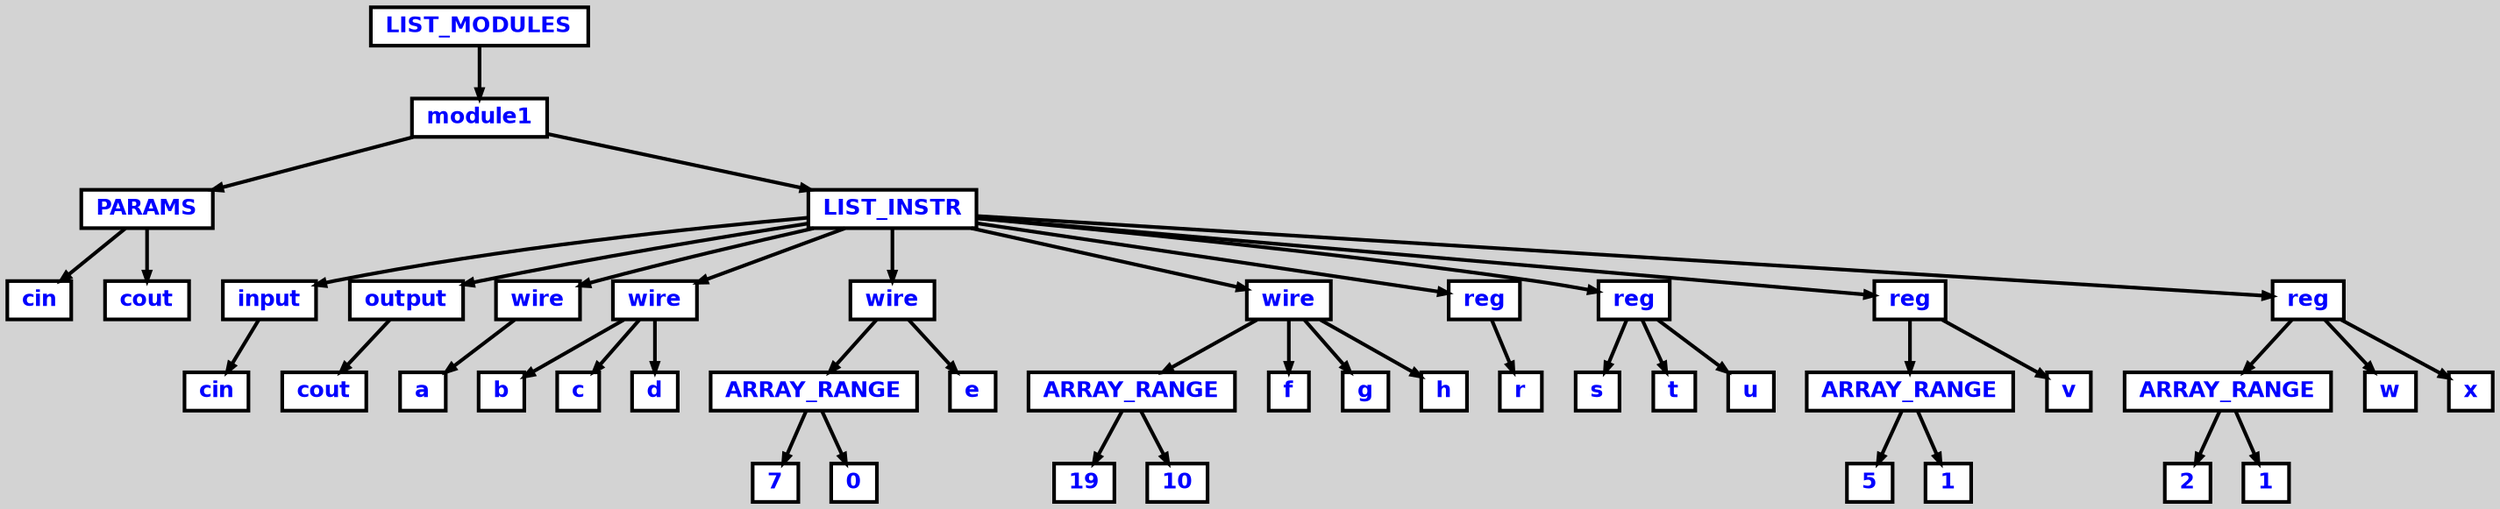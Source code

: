 digraph {

	ordering=out;
	ranksep=.4;
	bgcolor="lightgrey"; node [shape=box, fixedsize=false, fontsize=12, fontname="Helvetica-bold", fontcolor="blue"
		width=.25, height=.25, color="black", fillcolor="white", style="filled, solid, bold"];
	edge [arrowsize=.5, color="black", style="bold"]

  n0 [label="LIST_MODULES"];
  n1 [label="module1"];
  n1 [label="module1"];
  n2 [label="PARAMS"];
  n2 [label="PARAMS"];
  n3 [label="cin"];
  n4 [label="cout"];
  n5 [label="LIST_INSTR"];
  n5 [label="LIST_INSTR"];
  n6 [label="input"];
  n6 [label="input"];
  n7 [label="cin"];
  n8 [label="output"];
  n8 [label="output"];
  n9 [label="cout"];
  n10 [label="wire"];
  n10 [label="wire"];
  n11 [label="a"];
  n12 [label="wire"];
  n12 [label="wire"];
  n13 [label="b"];
  n14 [label="c"];
  n15 [label="d"];
  n16 [label="wire"];
  n16 [label="wire"];
  n17 [label="ARRAY_RANGE"];
  n17 [label="ARRAY_RANGE"];
  n18 [label="7"];
  n19 [label="0"];
  n20 [label="e"];
  n21 [label="wire"];
  n21 [label="wire"];
  n22 [label="ARRAY_RANGE"];
  n22 [label="ARRAY_RANGE"];
  n23 [label="19"];
  n24 [label="10"];
  n25 [label="f"];
  n26 [label="g"];
  n27 [label="h"];
  n28 [label="reg"];
  n28 [label="reg"];
  n29 [label="r"];
  n30 [label="reg"];
  n30 [label="reg"];
  n31 [label="s"];
  n32 [label="t"];
  n33 [label="u"];
  n34 [label="reg"];
  n34 [label="reg"];
  n35 [label="ARRAY_RANGE"];
  n35 [label="ARRAY_RANGE"];
  n36 [label="5"];
  n37 [label="1"];
  n38 [label="v"];
  n39 [label="reg"];
  n39 [label="reg"];
  n40 [label="ARRAY_RANGE"];
  n40 [label="ARRAY_RANGE"];
  n41 [label="2"];
  n42 [label="1"];
  n43 [label="w"];
  n44 [label="x"];

  n0 -> n1 // "LIST_MODULES" -> "module1"
  n1 -> n2 // "module1" -> "PARAMS"
  n2 -> n3 // "PARAMS" -> "cin"
  n2 -> n4 // "PARAMS" -> "cout"
  n1 -> n5 // "module1" -> "LIST_INSTR"
  n5 -> n6 // "LIST_INSTR" -> "input"
  n6 -> n7 // "input" -> "cin"
  n5 -> n8 // "LIST_INSTR" -> "output"
  n8 -> n9 // "output" -> "cout"
  n5 -> n10 // "LIST_INSTR" -> "wire"
  n10 -> n11 // "wire" -> "a"
  n5 -> n12 // "LIST_INSTR" -> "wire"
  n12 -> n13 // "wire" -> "b"
  n12 -> n14 // "wire" -> "c"
  n12 -> n15 // "wire" -> "d"
  n5 -> n16 // "LIST_INSTR" -> "wire"
  n16 -> n17 // "wire" -> "ARRAY_RANGE"
  n17 -> n18 // "ARRAY_RANGE" -> "7"
  n17 -> n19 // "ARRAY_RANGE" -> "0"
  n16 -> n20 // "wire" -> "e"
  n5 -> n21 // "LIST_INSTR" -> "wire"
  n21 -> n22 // "wire" -> "ARRAY_RANGE"
  n22 -> n23 // "ARRAY_RANGE" -> "19"
  n22 -> n24 // "ARRAY_RANGE" -> "10"
  n21 -> n25 // "wire" -> "f"
  n21 -> n26 // "wire" -> "g"
  n21 -> n27 // "wire" -> "h"
  n5 -> n28 // "LIST_INSTR" -> "reg"
  n28 -> n29 // "reg" -> "r"
  n5 -> n30 // "LIST_INSTR" -> "reg"
  n30 -> n31 // "reg" -> "s"
  n30 -> n32 // "reg" -> "t"
  n30 -> n33 // "reg" -> "u"
  n5 -> n34 // "LIST_INSTR" -> "reg"
  n34 -> n35 // "reg" -> "ARRAY_RANGE"
  n35 -> n36 // "ARRAY_RANGE" -> "5"
  n35 -> n37 // "ARRAY_RANGE" -> "1"
  n34 -> n38 // "reg" -> "v"
  n5 -> n39 // "LIST_INSTR" -> "reg"
  n39 -> n40 // "reg" -> "ARRAY_RANGE"
  n40 -> n41 // "ARRAY_RANGE" -> "2"
  n40 -> n42 // "ARRAY_RANGE" -> "1"
  n39 -> n43 // "reg" -> "w"
  n39 -> n44 // "reg" -> "x"

}
